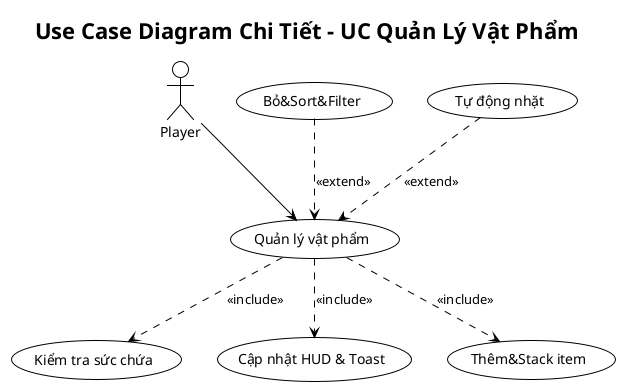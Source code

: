 @startuml UC_Quan_Ly_Vat_Pham
!theme plain

title Use Case Diagram Chi Tiết - UC Quản Lý Vật Phẩm

actor "Player" as P

usecase "Quản lý vật phẩm" as MainUC
usecase "Kiểm tra sức chứa" as UC1
usecase "Cập nhật HUD & Toast" as UC2
usecase "Thêm&Stack item" as UC3
usecase "Bỏ&Sort&Filter" as UC4
usecase "Tự động nhặt" as UC5

' Main relationship
P --> MainUC

' Include relationships
MainUC ..> UC1 : <<include>>
MainUC ..> UC2 : <<include>>
MainUC ..> UC3 : <<include>>

' Extend relationships
UC4 ..> MainUC : <<extend>>
UC5 ..> MainUC : <<extend>>

@enduml

